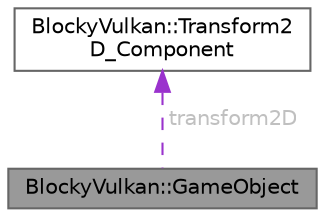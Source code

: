 digraph "BlockyVulkan::GameObject"
{
 // LATEX_PDF_SIZE
  bgcolor="transparent";
  edge [fontname=Helvetica,fontsize=10,labelfontname=Helvetica,labelfontsize=10];
  node [fontname=Helvetica,fontsize=10,shape=box,height=0.2,width=0.4];
  Node1 [id="Node000001",label="BlockyVulkan::GameObject",height=0.2,width=0.4,color="gray40", fillcolor="grey60", style="filled", fontcolor="black",tooltip=" "];
  Node2 -> Node1 [id="edge1_Node000001_Node000002",dir="back",color="darkorchid3",style="dashed",tooltip=" ",label=" transform2D",fontcolor="grey" ];
  Node2 [id="Node000002",label="BlockyVulkan::Transform2\lD_Component",height=0.2,width=0.4,color="gray40", fillcolor="white", style="filled",URL="$struct_blocky_vulkan_1_1_transform2_d___component.html",tooltip=" "];
}
